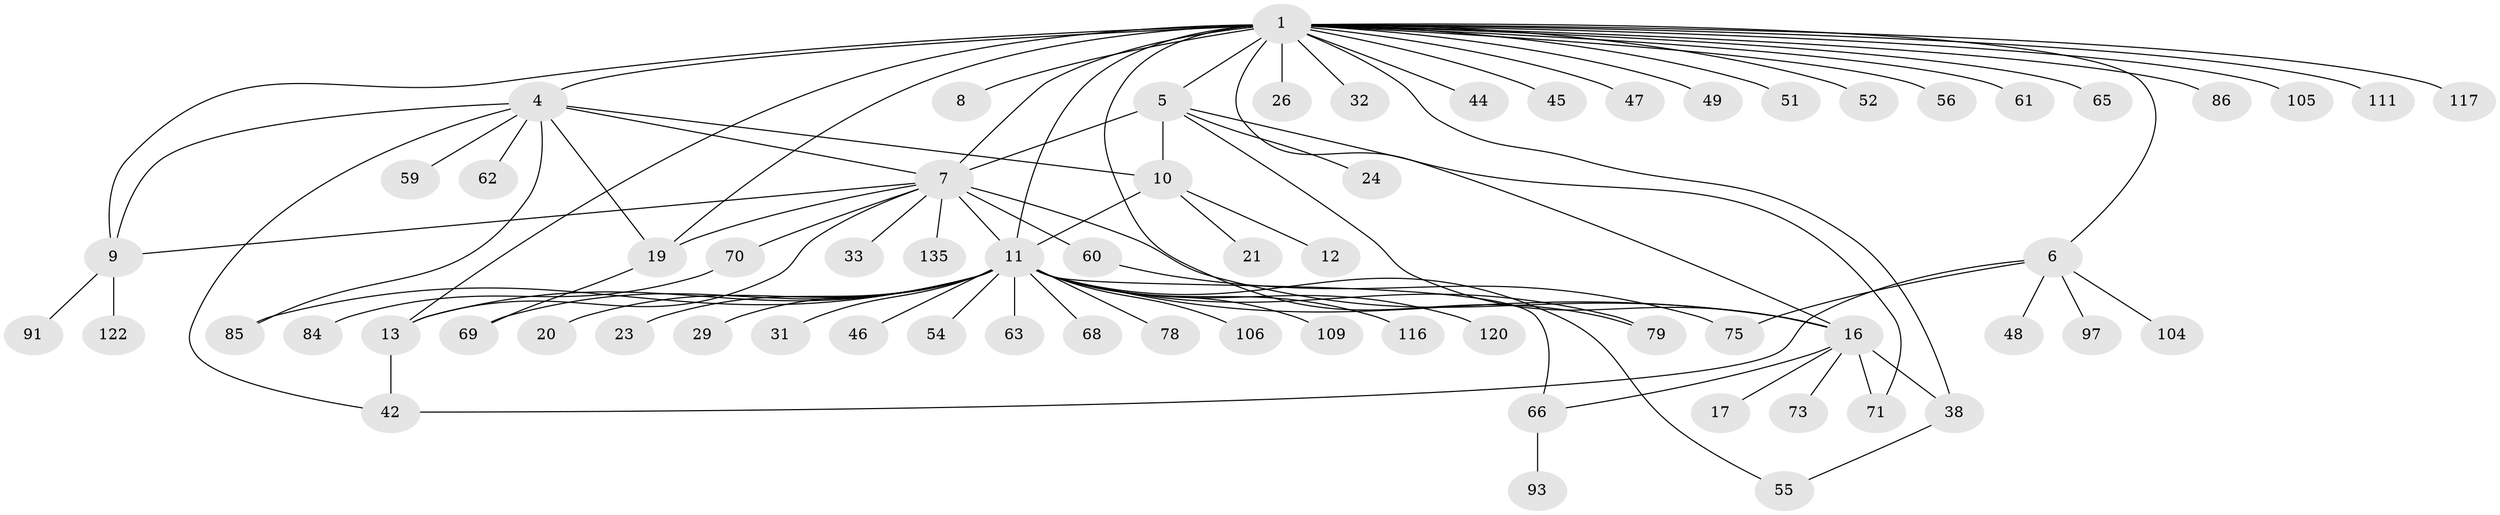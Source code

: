 // original degree distribution, {9: 0.007407407407407408, 27: 0.007407407407407408, 8: 0.014814814814814815, 13: 0.007407407407407408, 7: 0.022222222222222223, 6: 0.022222222222222223, 16: 0.007407407407407408, 1: 0.562962962962963, 25: 0.007407407407407408, 5: 0.02962962962962963, 3: 0.1111111111111111, 2: 0.17777777777777778, 4: 0.022222222222222223}
// Generated by graph-tools (version 1.1) at 2025/14/03/09/25 04:14:20]
// undirected, 67 vertices, 90 edges
graph export_dot {
graph [start="1"]
  node [color=gray90,style=filled];
  1 [super="+53+30+2+3"];
  4 [super="+57+113+88+108+127+96+34+39+50"];
  5 [super="+95+74"];
  6;
  7 [super="+18+22+67+98+89+102+15"];
  8;
  9 [super="+25"];
  10 [super="+81+27+14"];
  11 [super="+35"];
  12;
  13 [super="+126"];
  16 [super="+43+77+125+40"];
  17;
  19 [super="+76+99+72"];
  20;
  21;
  23;
  24;
  26;
  29;
  31;
  32;
  33;
  38 [super="+112"];
  42;
  44;
  45;
  46;
  47 [super="+101+118"];
  48;
  49 [super="+82"];
  51;
  52;
  54;
  55;
  56 [super="+83+124+114"];
  59;
  60 [super="+129"];
  61;
  62;
  63;
  65;
  66;
  68;
  69;
  70;
  71 [super="+87+103"];
  73;
  75;
  78;
  79;
  84;
  85;
  86;
  91;
  93;
  97;
  104;
  105;
  106;
  109;
  111;
  116;
  117;
  120;
  122;
  135;
  1 -- 19 [weight=2];
  1 -- 47;
  1 -- 56 [weight=2];
  1 -- 117;
  1 -- 4 [weight=2];
  1 -- 65;
  1 -- 5;
  1 -- 6;
  1 -- 7 [weight=4];
  1 -- 8;
  1 -- 9;
  1 -- 11 [weight=2];
  1 -- 13 [weight=2];
  1 -- 16;
  1 -- 79;
  1 -- 86;
  1 -- 32;
  1 -- 38;
  1 -- 105;
  1 -- 44;
  1 -- 45;
  1 -- 111;
  1 -- 49;
  1 -- 52;
  1 -- 51;
  1 -- 61;
  1 -- 26;
  4 -- 59;
  4 -- 7 [weight=2];
  4 -- 19;
  4 -- 42;
  4 -- 85;
  4 -- 9;
  4 -- 10;
  4 -- 62;
  5 -- 10;
  5 -- 24;
  5 -- 71;
  5 -- 7;
  5 -- 16;
  6 -- 42;
  6 -- 48;
  6 -- 75;
  6 -- 97;
  6 -- 104;
  7 -- 13;
  7 -- 33;
  7 -- 19;
  7 -- 16;
  7 -- 70;
  7 -- 135;
  7 -- 11;
  7 -- 60;
  7 -- 9;
  9 -- 91;
  9 -- 122;
  10 -- 11;
  10 -- 12;
  10 -- 21;
  11 -- 16;
  11 -- 20;
  11 -- 23;
  11 -- 29;
  11 -- 31;
  11 -- 54;
  11 -- 55;
  11 -- 63;
  11 -- 66;
  11 -- 68;
  11 -- 69;
  11 -- 78;
  11 -- 79;
  11 -- 85;
  11 -- 106;
  11 -- 109;
  11 -- 116;
  11 -- 120;
  11 -- 46;
  11 -- 13;
  13 -- 42;
  16 -- 17;
  16 -- 73;
  16 -- 38;
  16 -- 66;
  16 -- 71;
  19 -- 69;
  38 -- 55;
  60 -- 75;
  66 -- 93;
  70 -- 84;
}

